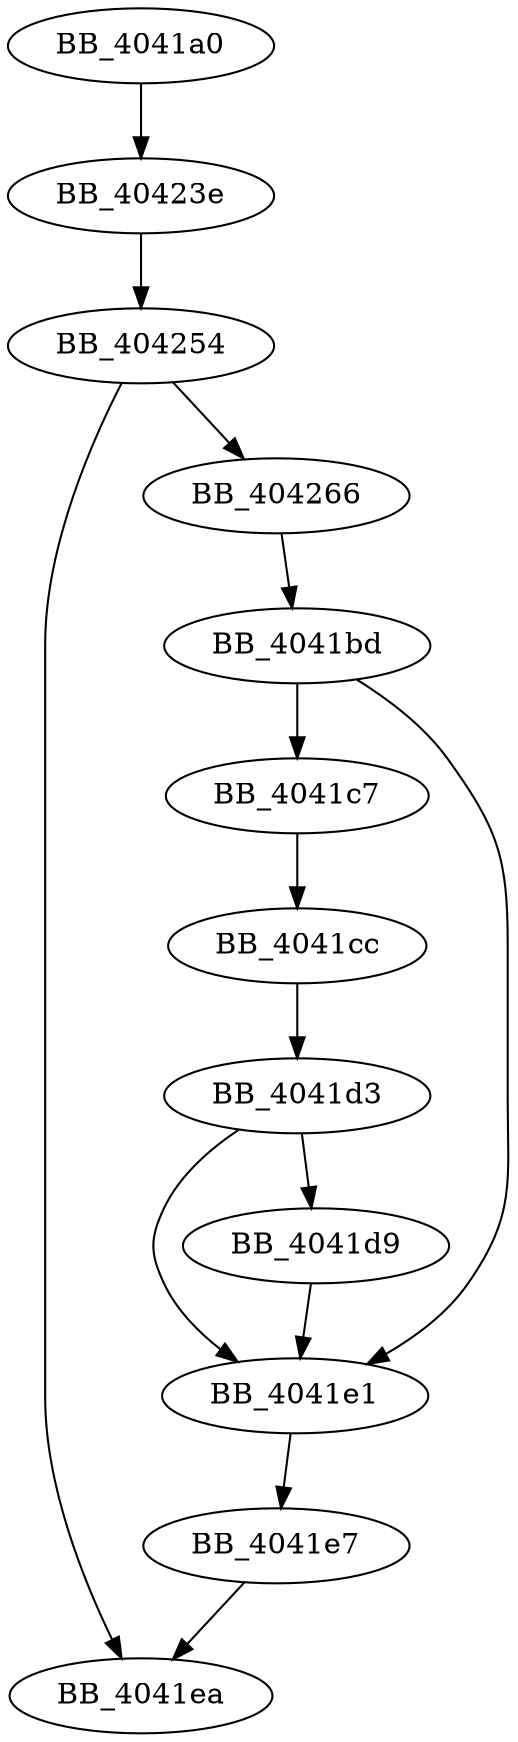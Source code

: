 DiGraph sub_4041A0{
BB_4041a0->BB_40423e
BB_4041bd->BB_4041c7
BB_4041bd->BB_4041e1
BB_4041c7->BB_4041cc
BB_4041cc->BB_4041d3
BB_4041d3->BB_4041d9
BB_4041d3->BB_4041e1
BB_4041d9->BB_4041e1
BB_4041e1->BB_4041e7
BB_4041e7->BB_4041ea
BB_40423e->BB_404254
BB_404254->BB_4041ea
BB_404254->BB_404266
BB_404266->BB_4041bd
}
